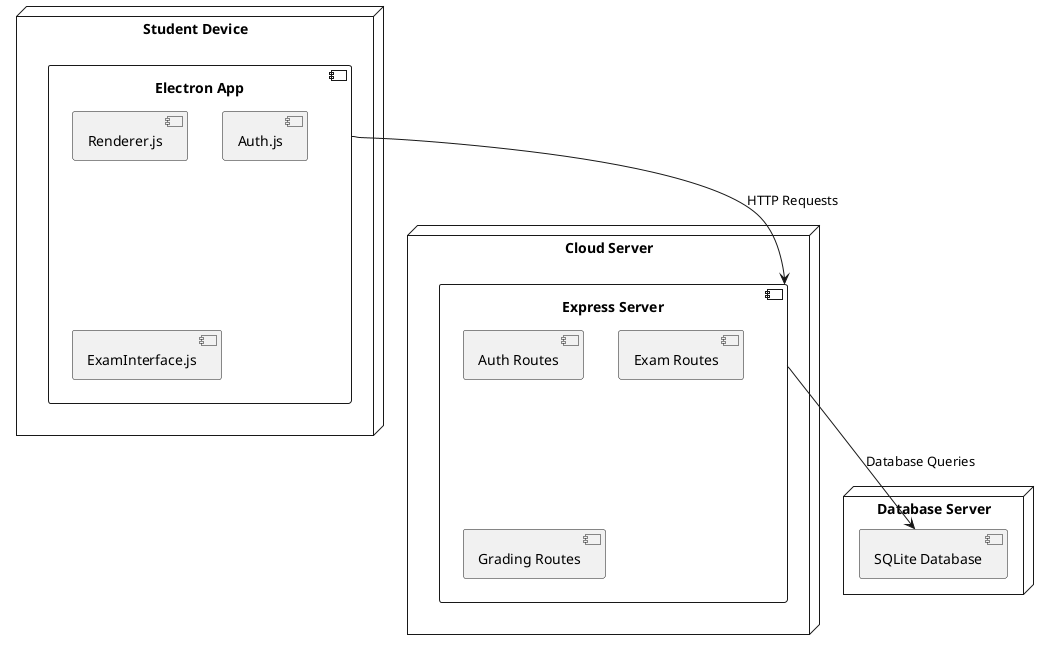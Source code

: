 @startuml

node "Student Device" {
  component "Electron App" {
    [Renderer.js]
    [Auth.js]
    [ExamInterface.js]
  }
}

node "Cloud Server" {
  component "Express Server" {
    [Auth Routes]
    [Exam Routes]
    [Grading Routes]
  }
}

node "Database Server" {
  [SQLite Database]
}

"Electron App" --> "Express Server" : HTTP Requests
"Express Server" --> "SQLite Database" : Database Queries

@enduml

